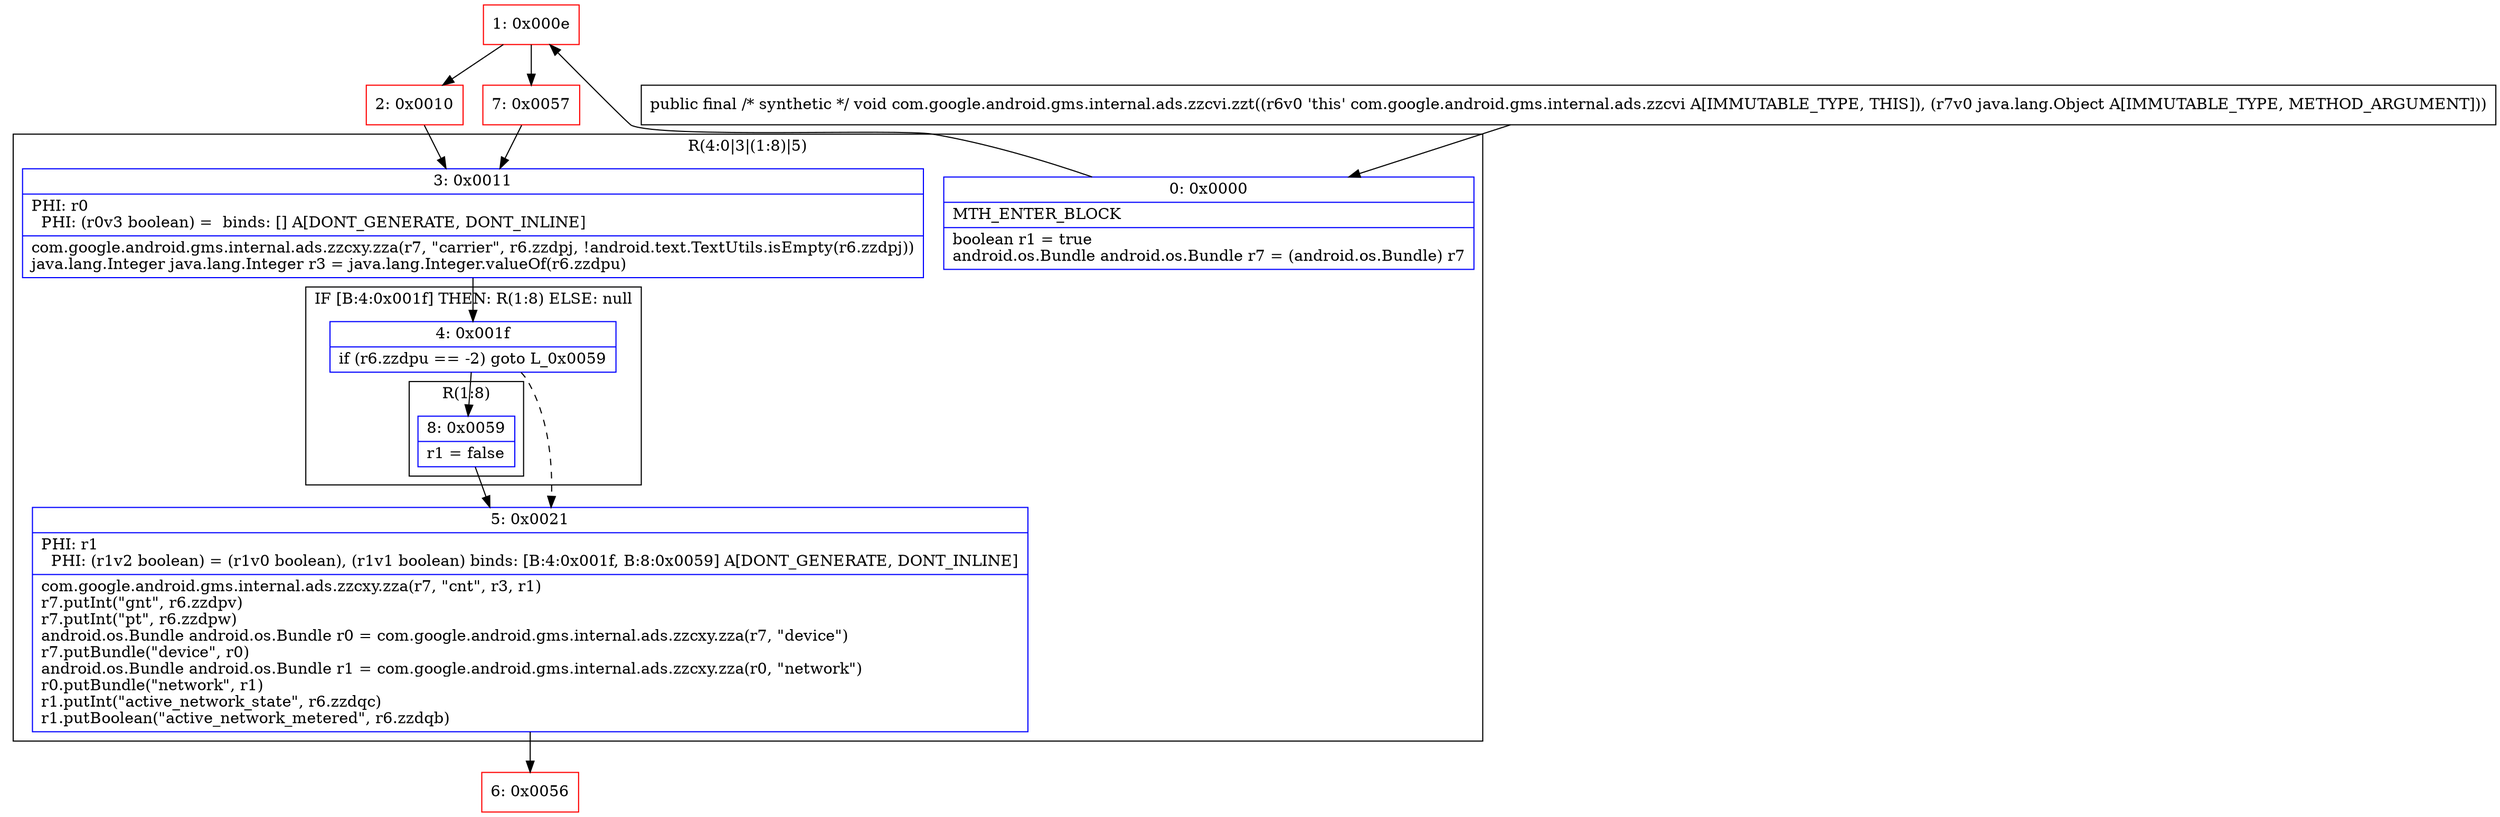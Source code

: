 digraph "CFG forcom.google.android.gms.internal.ads.zzcvi.zzt(Ljava\/lang\/Object;)V" {
subgraph cluster_Region_895063785 {
label = "R(4:0|3|(1:8)|5)";
node [shape=record,color=blue];
Node_0 [shape=record,label="{0\:\ 0x0000|MTH_ENTER_BLOCK\l|boolean r1 = true\landroid.os.Bundle android.os.Bundle r7 = (android.os.Bundle) r7\l}"];
Node_3 [shape=record,label="{3\:\ 0x0011|PHI: r0 \l  PHI: (r0v3 boolean) =  binds: [] A[DONT_GENERATE, DONT_INLINE]\l|com.google.android.gms.internal.ads.zzcxy.zza(r7, \"carrier\", r6.zzdpj, !android.text.TextUtils.isEmpty(r6.zzdpj))\ljava.lang.Integer java.lang.Integer r3 = java.lang.Integer.valueOf(r6.zzdpu)\l}"];
subgraph cluster_IfRegion_924604971 {
label = "IF [B:4:0x001f] THEN: R(1:8) ELSE: null";
node [shape=record,color=blue];
Node_4 [shape=record,label="{4\:\ 0x001f|if (r6.zzdpu == \-2) goto L_0x0059\l}"];
subgraph cluster_Region_285707427 {
label = "R(1:8)";
node [shape=record,color=blue];
Node_8 [shape=record,label="{8\:\ 0x0059|r1 = false\l}"];
}
}
Node_5 [shape=record,label="{5\:\ 0x0021|PHI: r1 \l  PHI: (r1v2 boolean) = (r1v0 boolean), (r1v1 boolean) binds: [B:4:0x001f, B:8:0x0059] A[DONT_GENERATE, DONT_INLINE]\l|com.google.android.gms.internal.ads.zzcxy.zza(r7, \"cnt\", r3, r1)\lr7.putInt(\"gnt\", r6.zzdpv)\lr7.putInt(\"pt\", r6.zzdpw)\landroid.os.Bundle android.os.Bundle r0 = com.google.android.gms.internal.ads.zzcxy.zza(r7, \"device\")\lr7.putBundle(\"device\", r0)\landroid.os.Bundle android.os.Bundle r1 = com.google.android.gms.internal.ads.zzcxy.zza(r0, \"network\")\lr0.putBundle(\"network\", r1)\lr1.putInt(\"active_network_state\", r6.zzdqc)\lr1.putBoolean(\"active_network_metered\", r6.zzdqb)\l}"];
}
Node_1 [shape=record,color=red,label="{1\:\ 0x000e}"];
Node_2 [shape=record,color=red,label="{2\:\ 0x0010}"];
Node_6 [shape=record,color=red,label="{6\:\ 0x0056}"];
Node_7 [shape=record,color=red,label="{7\:\ 0x0057}"];
MethodNode[shape=record,label="{public final \/* synthetic *\/ void com.google.android.gms.internal.ads.zzcvi.zzt((r6v0 'this' com.google.android.gms.internal.ads.zzcvi A[IMMUTABLE_TYPE, THIS]), (r7v0 java.lang.Object A[IMMUTABLE_TYPE, METHOD_ARGUMENT])) }"];
MethodNode -> Node_0;
Node_0 -> Node_1;
Node_3 -> Node_4;
Node_4 -> Node_5[style=dashed];
Node_4 -> Node_8;
Node_8 -> Node_5;
Node_5 -> Node_6;
Node_1 -> Node_2;
Node_1 -> Node_7;
Node_2 -> Node_3;
Node_7 -> Node_3;
}

